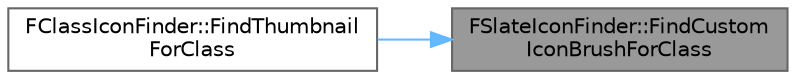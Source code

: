 digraph "FSlateIconFinder::FindCustomIconBrushForClass"
{
 // INTERACTIVE_SVG=YES
 // LATEX_PDF_SIZE
  bgcolor="transparent";
  edge [fontname=Helvetica,fontsize=10,labelfontname=Helvetica,labelfontsize=10];
  node [fontname=Helvetica,fontsize=10,shape=box,height=0.2,width=0.4];
  rankdir="RL";
  Node1 [id="Node000001",label="FSlateIconFinder::FindCustom\lIconBrushForClass",height=0.2,width=0.4,color="gray40", fillcolor="grey60", style="filled", fontcolor="black",tooltip="Find a custom icon to use for the supplied struct, according to the specified base style."];
  Node1 -> Node2 [id="edge1_Node000001_Node000002",dir="back",color="steelblue1",style="solid",tooltip=" "];
  Node2 [id="Node000002",label="FClassIconFinder::FindThumbnail\lForClass",height=0.2,width=0.4,color="grey40", fillcolor="white", style="filled",URL="$dc/dec/classFClassIconFinder.html#a65df3dd0aa495d28dfb44763c964439b",tooltip="Find the large thumbnail name to use for the supplied class."];
}
